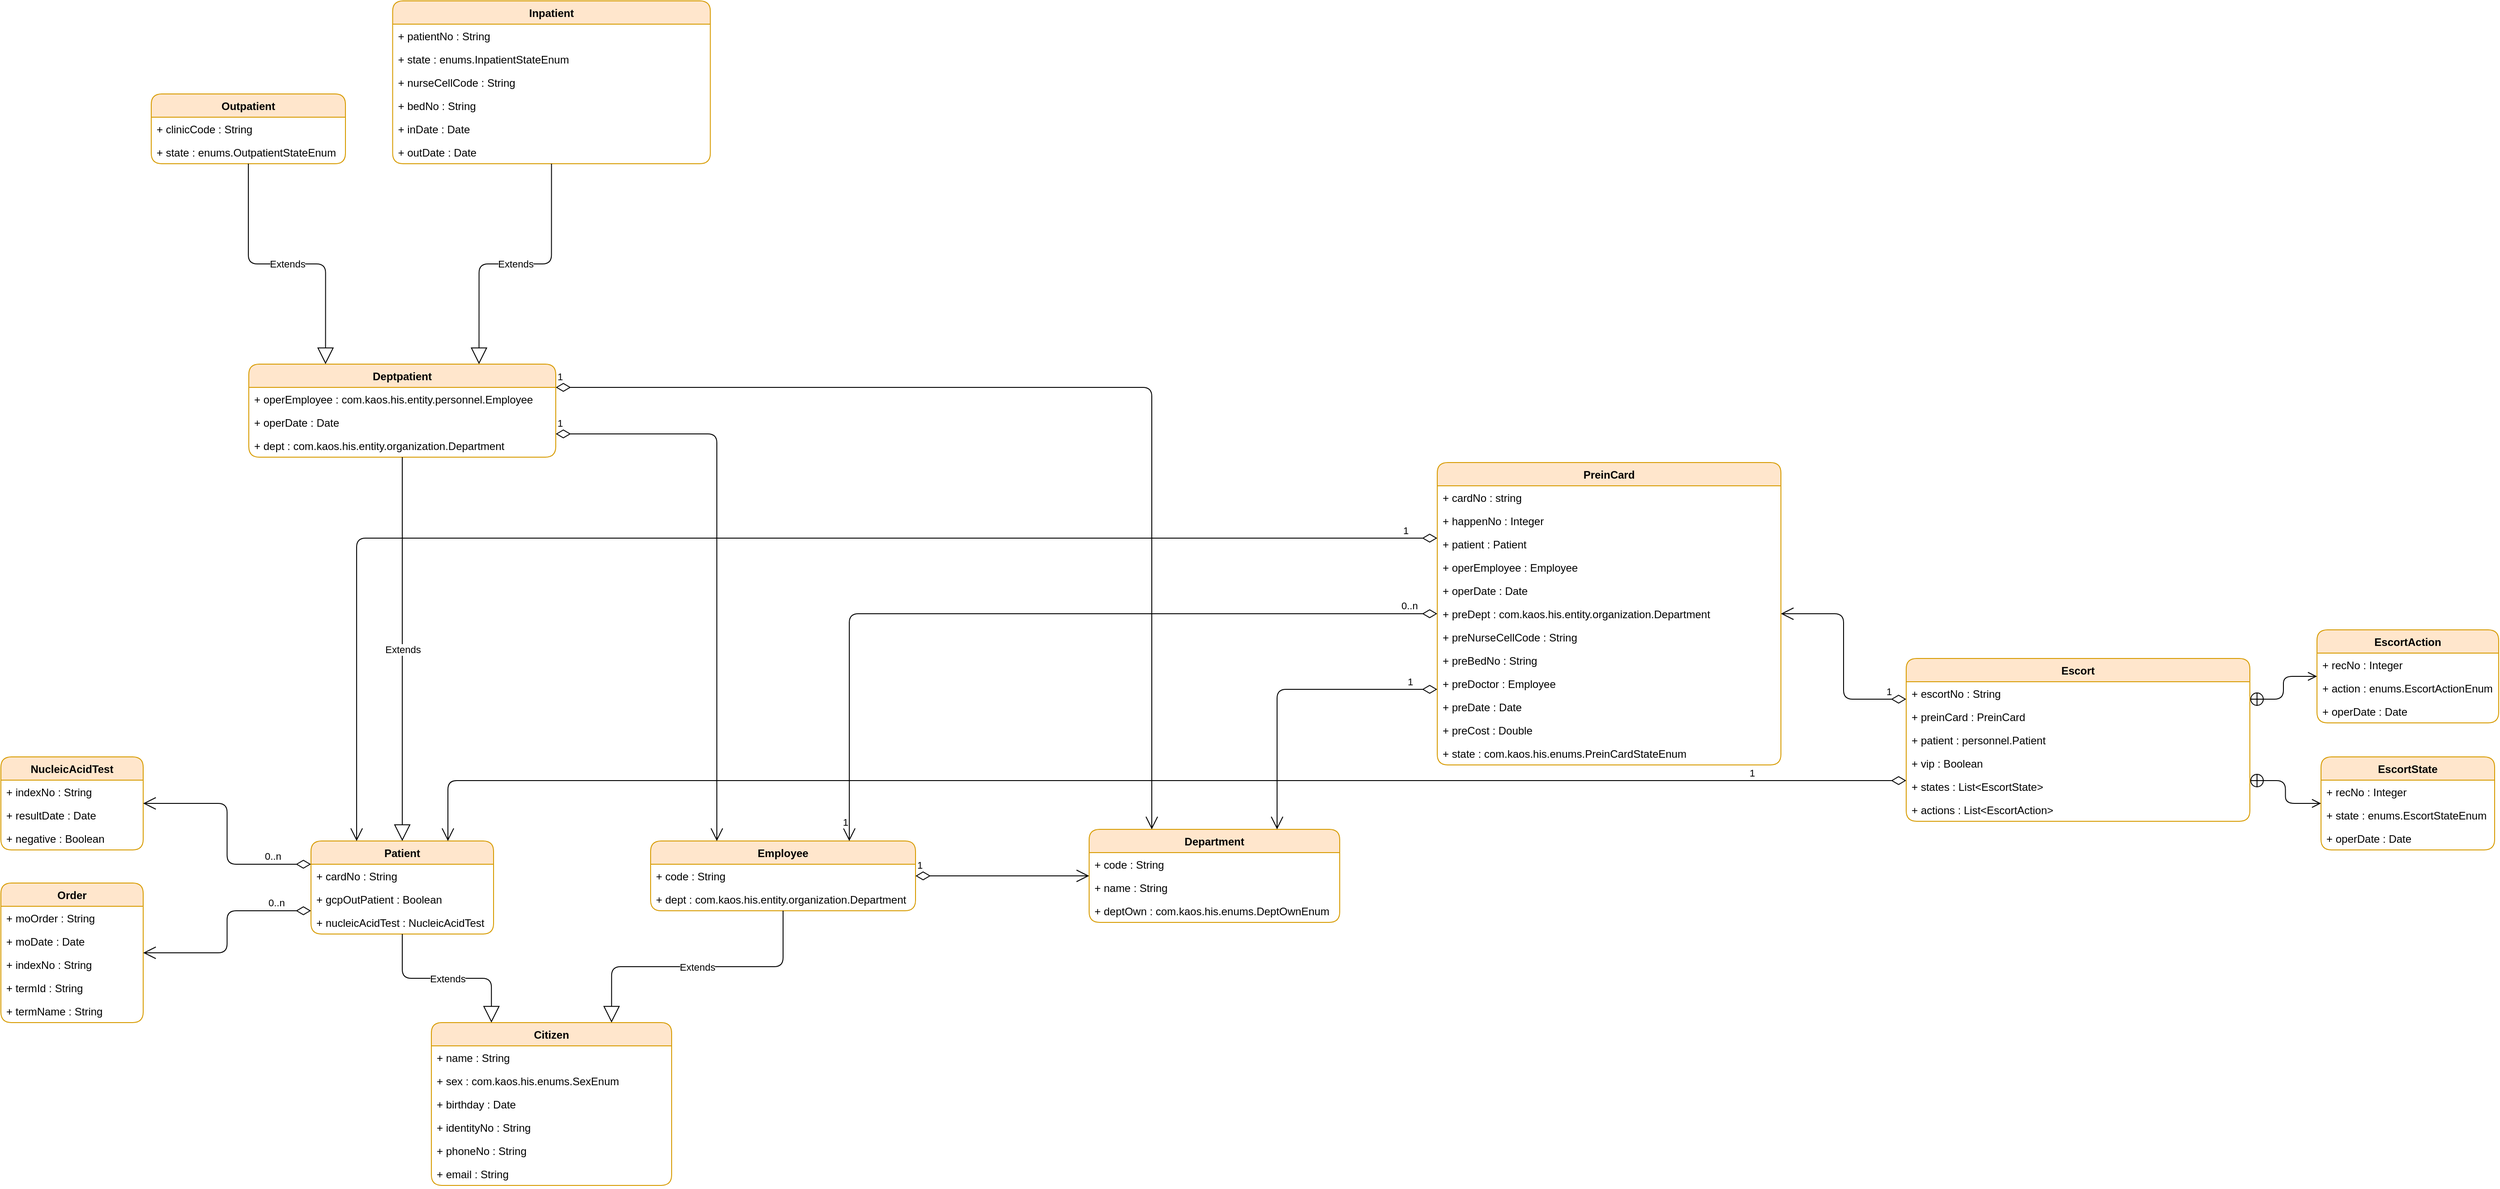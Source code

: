 <mxfile>
    <diagram id="VqwePKhzc85bmfiMxgn3" name="Page-1">
        <mxGraphModel dx="1519" dy="-1180" grid="0" gridSize="10" guides="1" tooltips="1" connect="1" arrows="1" fold="1" page="0" pageScale="1" pageWidth="1920" pageHeight="1200" math="0" shadow="0">
            <root>
                <mxCell id="0"/>
                <mxCell id="1" parent="0"/>
                <mxCell id="17" value="Department" style="swimlane;fontStyle=1;align=center;verticalAlign=top;childLayout=stackLayout;horizontal=1;startSize=26;horizontalStack=0;resizeParent=1;resizeParentMax=0;resizeLast=0;collapsible=1;marginBottom=0;rounded=1;shadow=0;strokeColor=#d79b00;fillColor=#ffe6cc;swimlaneFillColor=#ffffff;glass=0;expand=0;resizable=1;rotatable=0;cloneable=0;pointerEvents=0;" parent="1" vertex="1">
                    <mxGeometry x="738" y="2874" width="280" height="104" as="geometry">
                        <mxRectangle x="738" y="2874" width="94" height="26" as="alternateBounds"/>
                    </mxGeometry>
                </mxCell>
                <mxCell id="18" value="+ code : String" style="text;strokeColor=none;fillColor=none;align=left;verticalAlign=top;spacingLeft=4;spacingRight=4;overflow=hidden;rotatable=0;points=[[0,0.5],[1,0.5]];portConstraint=eastwest;connectable=0;allowArrows=0;recursiveResize=0;expand=0;resizable=0;cloneable=0;deletable=1;pointerEvents=0;" parent="17" vertex="1">
                    <mxGeometry y="26" width="280" height="26" as="geometry"/>
                </mxCell>
                <mxCell id="19" value="+ name : String" style="text;strokeColor=none;fillColor=none;align=left;verticalAlign=top;spacingLeft=4;spacingRight=4;overflow=hidden;rotatable=0;points=[[0,0.5],[1,0.5]];portConstraint=eastwest;connectable=0;allowArrows=0;recursiveResize=0;expand=0;resizable=0;cloneable=0;deletable=1;pointerEvents=0;" parent="17" vertex="1">
                    <mxGeometry y="52" width="280" height="26" as="geometry"/>
                </mxCell>
                <mxCell id="20" value="+ deptOwn : com.kaos.his.enums.DeptOwnEnum" style="text;strokeColor=none;fillColor=none;align=left;verticalAlign=top;spacingLeft=4;spacingRight=4;overflow=hidden;rotatable=0;points=[[0,0.5],[1,0.5]];portConstraint=eastwest;connectable=0;allowArrows=0;recursiveResize=0;expand=0;resizable=0;cloneable=0;deletable=1;pointerEvents=0;" parent="17" vertex="1">
                    <mxGeometry y="78" width="280" height="26" as="geometry"/>
                </mxCell>
                <mxCell id="24" value="Employee" style="swimlane;fontStyle=1;align=center;verticalAlign=top;childLayout=stackLayout;horizontal=1;startSize=26;horizontalStack=0;resizeParent=1;resizeParentMax=0;resizeLast=0;collapsible=1;marginBottom=0;rounded=1;shadow=0;strokeColor=#d79b00;fillColor=#ffe6cc;swimlaneFillColor=#ffffff;glass=0;expand=0;resizable=1;rotatable=0;cloneable=0;pointerEvents=0;" parent="1" vertex="1">
                    <mxGeometry x="248" y="2887" width="296" height="78" as="geometry">
                        <mxRectangle x="248" y="2887" width="84" height="26" as="alternateBounds"/>
                    </mxGeometry>
                </mxCell>
                <mxCell id="25" value="+ code : String" style="text;strokeColor=none;fillColor=none;align=left;verticalAlign=top;spacingLeft=4;spacingRight=4;overflow=hidden;rotatable=0;points=[[0,0.5],[1,0.5]];portConstraint=eastwest;connectable=0;allowArrows=0;recursiveResize=0;expand=0;resizable=0;cloneable=0;deletable=1;pointerEvents=0;" parent="24" vertex="1">
                    <mxGeometry y="26" width="296" height="26" as="geometry"/>
                </mxCell>
                <mxCell id="27" value="+ dept : com.kaos.his.entity.organization.Department" style="text;strokeColor=none;fillColor=none;align=left;verticalAlign=top;spacingLeft=4;spacingRight=4;overflow=hidden;rotatable=0;points=[[0,0.5],[1,0.5]];portConstraint=eastwest;connectable=0;allowArrows=0;recursiveResize=0;expand=0;resizable=0;cloneable=0;deletable=1;pointerEvents=0;" parent="24" vertex="1">
                    <mxGeometry y="52" width="296" height="26" as="geometry"/>
                </mxCell>
                <mxCell id="8" value="Citizen" style="swimlane;fontStyle=1;align=center;verticalAlign=top;childLayout=stackLayout;horizontal=1;startSize=26;horizontalStack=0;resizeParent=1;resizeParentMax=0;resizeLast=0;collapsible=1;marginBottom=0;rounded=1;shadow=0;strokeColor=#d79b00;fillColor=#ffe6cc;swimlaneFillColor=#ffffff;glass=0;expand=0;resizable=1;rotatable=0;cloneable=0;pointerEvents=0;" parent="1" vertex="1">
                    <mxGeometry x="3.004" y="3089.997" width="268.47" height="182" as="geometry"/>
                </mxCell>
                <mxCell id="9" value="+ name : String" style="text;strokeColor=none;fillColor=none;align=left;verticalAlign=top;spacingLeft=4;spacingRight=4;overflow=hidden;rotatable=0;points=[[0,0.5],[1,0.5]];portConstraint=eastwest;connectable=0;allowArrows=0;recursiveResize=0;expand=0;resizable=0;cloneable=0;deletable=1;pointerEvents=0;" parent="8" vertex="1">
                    <mxGeometry y="26" width="268.47" height="26" as="geometry"/>
                </mxCell>
                <mxCell id="12" value="+ sex : com.kaos.his.enums.SexEnum" style="text;strokeColor=none;fillColor=none;align=left;verticalAlign=top;spacingLeft=4;spacingRight=4;overflow=hidden;rotatable=0;points=[[0,0.5],[1,0.5]];portConstraint=eastwest;connectable=0;allowArrows=0;recursiveResize=0;expand=0;resizable=0;cloneable=0;deletable=1;pointerEvents=0;" parent="8" vertex="1">
                    <mxGeometry y="52" width="268.47" height="26" as="geometry"/>
                </mxCell>
                <mxCell id="13" value="+ birthday : Date" style="text;strokeColor=none;fillColor=none;align=left;verticalAlign=top;spacingLeft=4;spacingRight=4;overflow=hidden;rotatable=0;points=[[0,0.5],[1,0.5]];portConstraint=eastwest;connectable=0;allowArrows=0;recursiveResize=0;expand=0;resizable=0;cloneable=0;deletable=1;pointerEvents=0;" parent="8" vertex="1">
                    <mxGeometry y="78" width="268.47" height="26" as="geometry"/>
                </mxCell>
                <mxCell id="15" value="+ identityNo : String" style="text;strokeColor=none;fillColor=none;align=left;verticalAlign=top;spacingLeft=4;spacingRight=4;overflow=hidden;rotatable=0;points=[[0,0.5],[1,0.5]];portConstraint=eastwest;connectable=0;allowArrows=0;recursiveResize=0;expand=0;resizable=0;cloneable=0;deletable=1;pointerEvents=0;" parent="8" vertex="1">
                    <mxGeometry y="104" width="268.47" height="26" as="geometry"/>
                </mxCell>
                <mxCell id="14" value="+ phoneNo : String" style="text;strokeColor=none;fillColor=none;align=left;verticalAlign=top;spacingLeft=4;spacingRight=4;overflow=hidden;rotatable=0;points=[[0,0.5],[1,0.5]];portConstraint=eastwest;connectable=0;allowArrows=0;recursiveResize=0;expand=0;resizable=0;cloneable=0;deletable=1;pointerEvents=0;" parent="8" vertex="1">
                    <mxGeometry y="130" width="268.47" height="26" as="geometry"/>
                </mxCell>
                <mxCell id="16" value="+ email : String" style="text;strokeColor=none;fillColor=none;align=left;verticalAlign=top;spacingLeft=4;spacingRight=4;overflow=hidden;rotatable=0;points=[[0,0.5],[1,0.5]];portConstraint=eastwest;connectable=0;allowArrows=0;recursiveResize=0;expand=0;resizable=0;cloneable=0;deletable=1;pointerEvents=0;" parent="8" vertex="1">
                    <mxGeometry y="156" width="268.47" height="26" as="geometry"/>
                </mxCell>
                <mxCell id="30" value="Extends" style="endArrow=block;endSize=16;endFill=0;html=1;exitX=0.5;exitY=1;exitDx=0;exitDy=0;edgeStyle=orthogonalEdgeStyle;entryX=0.75;entryY=0;entryDx=0;entryDy=0;" parent="1" source="24" target="8" edge="1">
                    <mxGeometry width="160" relative="1" as="geometry">
                        <mxPoint x="474" y="3032" as="sourcePoint"/>
                        <mxPoint x="634" y="3032" as="targetPoint"/>
                    </mxGeometry>
                </mxCell>
                <mxCell id="31" value="Patient" style="swimlane;fontStyle=1;align=center;verticalAlign=top;childLayout=stackLayout;horizontal=1;startSize=26;horizontalStack=0;resizeParent=1;resizeParentMax=0;resizeLast=0;collapsible=1;marginBottom=0;rounded=1;shadow=0;strokeColor=#d79b00;fillColor=#ffe6cc;swimlaneFillColor=#ffffff;glass=0;expand=0;resizable=1;rotatable=0;cloneable=0;pointerEvents=0;" parent="1" vertex="1">
                    <mxGeometry x="-131.5" y="2887" width="204" height="104" as="geometry">
                        <mxRectangle x="-109" y="2887" width="67" height="26" as="alternateBounds"/>
                    </mxGeometry>
                </mxCell>
                <mxCell id="32" value="+ cardNo : String" style="text;strokeColor=none;fillColor=none;align=left;verticalAlign=top;spacingLeft=4;spacingRight=4;overflow=hidden;rotatable=0;points=[[0,0.5],[1,0.5]];portConstraint=eastwest;connectable=0;allowArrows=0;recursiveResize=0;expand=0;resizable=0;cloneable=0;deletable=1;pointerEvents=0;" parent="31" vertex="1">
                    <mxGeometry y="26" width="204" height="26" as="geometry"/>
                </mxCell>
                <mxCell id="33" value="+ gcpOutPatient : Boolean" style="text;strokeColor=none;fillColor=none;align=left;verticalAlign=top;spacingLeft=4;spacingRight=4;overflow=hidden;rotatable=0;points=[[0,0.5],[1,0.5]];portConstraint=eastwest;connectable=0;allowArrows=0;recursiveResize=0;expand=0;resizable=0;cloneable=0;deletable=1;pointerEvents=0;" parent="31" vertex="1">
                    <mxGeometry y="52" width="204" height="26" as="geometry"/>
                </mxCell>
                <mxCell id="136" value="+ nucleicAcidTest : NucleicAcidTest" style="text;strokeColor=none;fillColor=none;align=left;verticalAlign=top;spacingLeft=4;spacingRight=4;overflow=hidden;rotatable=0;points=[[0,0.5],[1,0.5]];portConstraint=eastwest;connectable=0;allowArrows=0;recursiveResize=0;expand=0;resizable=0;cloneable=0;deletable=1;pointerEvents=0;" parent="31" vertex="1">
                    <mxGeometry y="78" width="204" height="26" as="geometry"/>
                </mxCell>
                <mxCell id="34" value="Extends" style="endArrow=block;endSize=16;endFill=0;html=1;exitX=0.5;exitY=1;exitDx=0;exitDy=0;edgeStyle=orthogonalEdgeStyle;entryX=0.25;entryY=0;entryDx=0;entryDy=0;" parent="1" source="31" target="8" edge="1">
                    <mxGeometry width="160" relative="1" as="geometry">
                        <mxPoint x="30.64" y="3076.06" as="sourcePoint"/>
                        <mxPoint x="-101.003" y="3201.057" as="targetPoint"/>
                    </mxGeometry>
                </mxCell>
                <mxCell id="35" value="Deptpatient" style="swimlane;fontStyle=1;align=center;verticalAlign=top;childLayout=stackLayout;horizontal=1;startSize=26;horizontalStack=0;resizeParent=1;resizeParentMax=0;resizeLast=0;collapsible=1;marginBottom=0;rounded=1;shadow=0;strokeColor=#d79b00;fillColor=#ffe6cc;swimlaneFillColor=#ffffff;glass=0;expand=0;resizable=1;rotatable=0;cloneable=0;pointerEvents=0;" parent="1" vertex="1">
                    <mxGeometry x="-201" y="2354" width="343" height="104" as="geometry">
                        <mxRectangle x="-201" y="2354" width="93" height="26" as="alternateBounds"/>
                    </mxGeometry>
                </mxCell>
                <mxCell id="36" value="+ operEmployee : com.kaos.his.entity.personnel.Employee" style="text;strokeColor=none;fillColor=none;align=left;verticalAlign=top;spacingLeft=4;spacingRight=4;overflow=hidden;rotatable=0;points=[[0,0.5],[1,0.5]];portConstraint=eastwest;connectable=0;allowArrows=0;recursiveResize=0;expand=0;resizable=0;cloneable=0;deletable=1;pointerEvents=0;" parent="35" vertex="1">
                    <mxGeometry y="26" width="343" height="26" as="geometry"/>
                </mxCell>
                <mxCell id="39" value="+ operDate : Date" style="text;strokeColor=none;fillColor=none;align=left;verticalAlign=top;spacingLeft=4;spacingRight=4;overflow=hidden;rotatable=0;points=[[0,0.5],[1,0.5]];portConstraint=eastwest;connectable=0;allowArrows=0;recursiveResize=0;expand=0;resizable=0;cloneable=0;deletable=1;pointerEvents=0;" parent="35" vertex="1">
                    <mxGeometry y="52" width="343" height="26" as="geometry"/>
                </mxCell>
                <mxCell id="37" value="+ dept : com.kaos.his.entity.organization.Department" style="text;strokeColor=none;fillColor=none;align=left;verticalAlign=top;spacingLeft=4;spacingRight=4;overflow=hidden;rotatable=0;points=[[0,0.5],[1,0.5]];portConstraint=eastwest;connectable=0;allowArrows=0;recursiveResize=0;expand=0;resizable=0;cloneable=0;deletable=1;pointerEvents=0;" parent="35" vertex="1">
                    <mxGeometry y="78" width="343" height="26" as="geometry"/>
                </mxCell>
                <mxCell id="38" value="Extends" style="endArrow=block;endSize=16;endFill=0;html=1;exitX=0.5;exitY=1;exitDx=0;exitDy=0;edgeStyle=orthogonalEdgeStyle;entryX=0.5;entryY=0;entryDx=0;entryDy=0;" parent="1" source="35" target="31" edge="1">
                    <mxGeometry width="160" relative="1" as="geometry">
                        <mxPoint x="29" y="2800" as="sourcePoint"/>
                        <mxPoint x="128.622" y="2924.997" as="targetPoint"/>
                    </mxGeometry>
                </mxCell>
                <mxCell id="42" value="Outpatient" style="swimlane;fontStyle=1;align=center;verticalAlign=top;childLayout=stackLayout;horizontal=1;startSize=26;horizontalStack=0;resizeParent=1;resizeParentMax=0;resizeLast=0;collapsible=1;marginBottom=0;rounded=1;shadow=0;strokeColor=#d79b00;fillColor=#ffe6cc;swimlaneFillColor=#ffffff;glass=0;expand=0;resizable=1;rotatable=0;cloneable=0;pointerEvents=0;" parent="1" vertex="1">
                    <mxGeometry x="-310" y="2052" width="217" height="78" as="geometry"/>
                </mxCell>
                <mxCell id="43" value="+ clinicCode : String" style="text;strokeColor=none;fillColor=none;align=left;verticalAlign=top;spacingLeft=4;spacingRight=4;overflow=hidden;rotatable=0;points=[[0,0.5],[1,0.5]];portConstraint=eastwest;connectable=0;allowArrows=0;recursiveResize=0;expand=0;resizable=0;cloneable=0;deletable=1;pointerEvents=0;" parent="42" vertex="1">
                    <mxGeometry y="26" width="217" height="26" as="geometry"/>
                </mxCell>
                <mxCell id="44" value="+ state : enums.OutpatientStateEnum" style="text;strokeColor=none;fillColor=none;align=left;verticalAlign=top;spacingLeft=4;spacingRight=4;overflow=hidden;rotatable=0;points=[[0,0.5],[1,0.5]];portConstraint=eastwest;connectable=0;allowArrows=0;recursiveResize=0;expand=0;resizable=0;cloneable=0;deletable=1;pointerEvents=0;" parent="42" vertex="1">
                    <mxGeometry y="52" width="217" height="26" as="geometry"/>
                </mxCell>
                <mxCell id="45" value="Extends" style="endArrow=block;endSize=16;endFill=0;html=1;exitX=0.5;exitY=1;exitDx=0;exitDy=0;edgeStyle=orthogonalEdgeStyle;entryX=0.25;entryY=0;entryDx=0;entryDy=0;" parent="1" source="42" target="35" edge="1">
                    <mxGeometry width="160" relative="1" as="geometry">
                        <mxPoint x="-221" y="2237" as="sourcePoint"/>
                        <mxPoint x="-221" y="2354" as="targetPoint"/>
                    </mxGeometry>
                </mxCell>
                <mxCell id="46" value="Inpatient" style="swimlane;fontStyle=1;align=center;verticalAlign=top;childLayout=stackLayout;horizontal=1;startSize=26;horizontalStack=0;resizeParent=1;resizeParentMax=0;resizeLast=0;collapsible=1;marginBottom=0;rounded=1;shadow=0;strokeColor=#d79b00;fillColor=#ffe6cc;swimlaneFillColor=#ffffff;glass=0;expand=0;resizable=1;rotatable=0;cloneable=0;pointerEvents=0;" parent="1" vertex="1">
                    <mxGeometry x="-40.26" y="1948" width="355" height="182" as="geometry">
                        <mxRectangle x="77" y="1870" width="77" height="26" as="alternateBounds"/>
                    </mxGeometry>
                </mxCell>
                <mxCell id="47" value="+ patientNo : String" style="text;strokeColor=none;fillColor=none;align=left;verticalAlign=top;spacingLeft=4;spacingRight=4;overflow=hidden;rotatable=0;points=[[0,0.5],[1,0.5]];portConstraint=eastwest;connectable=0;allowArrows=0;recursiveResize=0;expand=0;resizable=0;cloneable=0;deletable=1;pointerEvents=0;" parent="46" vertex="1">
                    <mxGeometry y="26" width="355" height="26" as="geometry"/>
                </mxCell>
                <mxCell id="48" value="+ state : enums.InpatientStateEnum" style="text;strokeColor=none;fillColor=none;align=left;verticalAlign=top;spacingLeft=4;spacingRight=4;overflow=hidden;rotatable=0;points=[[0,0.5],[1,0.5]];portConstraint=eastwest;connectable=0;allowArrows=0;recursiveResize=0;expand=0;resizable=0;cloneable=0;deletable=1;pointerEvents=0;" parent="46" vertex="1">
                    <mxGeometry y="52" width="355" height="26" as="geometry"/>
                </mxCell>
                <mxCell id="50" value="+ nurseCellCode : String" style="text;strokeColor=none;fillColor=none;align=left;verticalAlign=top;spacingLeft=4;spacingRight=4;overflow=hidden;rotatable=0;points=[[0,0.5],[1,0.5]];portConstraint=eastwest;connectable=0;allowArrows=0;recursiveResize=0;expand=0;resizable=0;cloneable=0;deletable=1;pointerEvents=0;" parent="46" vertex="1">
                    <mxGeometry y="78" width="355" height="26" as="geometry"/>
                </mxCell>
                <mxCell id="51" value="+ bedNo : String" style="text;strokeColor=none;fillColor=none;align=left;verticalAlign=top;spacingLeft=4;spacingRight=4;overflow=hidden;rotatable=0;points=[[0,0.5],[1,0.5]];portConstraint=eastwest;connectable=0;allowArrows=0;recursiveResize=0;expand=0;resizable=0;cloneable=0;deletable=1;pointerEvents=0;" parent="46" vertex="1">
                    <mxGeometry y="104" width="355" height="26" as="geometry"/>
                </mxCell>
                <mxCell id="52" value="+ inDate : Date" style="text;strokeColor=none;fillColor=none;align=left;verticalAlign=top;spacingLeft=4;spacingRight=4;overflow=hidden;rotatable=0;points=[[0,0.5],[1,0.5]];portConstraint=eastwest;connectable=0;allowArrows=0;recursiveResize=0;expand=0;resizable=0;cloneable=0;deletable=1;pointerEvents=0;" parent="46" vertex="1">
                    <mxGeometry y="130" width="355" height="26" as="geometry"/>
                </mxCell>
                <mxCell id="53" value="+ outDate : Date" style="text;strokeColor=none;fillColor=none;align=left;verticalAlign=top;spacingLeft=4;spacingRight=4;overflow=hidden;rotatable=0;points=[[0,0.5],[1,0.5]];portConstraint=eastwest;connectable=0;allowArrows=0;recursiveResize=0;expand=0;resizable=0;cloneable=0;deletable=1;pointerEvents=0;" parent="46" vertex="1">
                    <mxGeometry y="156" width="355" height="26" as="geometry"/>
                </mxCell>
                <mxCell id="49" value="Extends" style="endArrow=block;endSize=16;endFill=0;html=1;exitX=0.5;exitY=1;exitDx=0;exitDy=0;edgeStyle=orthogonalEdgeStyle;entryX=0.75;entryY=0;entryDx=0;entryDy=0;" parent="1" source="46" target="35" edge="1">
                    <mxGeometry width="160" relative="1" as="geometry">
                        <mxPoint x="-19.5" y="2272" as="sourcePoint"/>
                        <mxPoint x="-19.5" y="2364" as="targetPoint"/>
                    </mxGeometry>
                </mxCell>
                <mxCell id="54" value="PreinCard" style="swimlane;fontStyle=1;align=center;verticalAlign=top;childLayout=stackLayout;horizontal=1;startSize=26;horizontalStack=0;resizeParent=1;resizeParentMax=0;resizeLast=0;collapsible=1;marginBottom=0;rounded=1;shadow=0;strokeColor=#d79b00;fillColor=#ffe6cc;swimlaneFillColor=#ffffff;glass=0;expand=0;resizable=1;rotatable=0;cloneable=0;pointerEvents=0;" parent="1" vertex="1">
                    <mxGeometry x="1127" y="2464" width="384" height="338" as="geometry">
                        <mxRectangle x="1127" y="2464" width="171" height="26" as="alternateBounds"/>
                    </mxGeometry>
                </mxCell>
                <mxCell id="56" value="+ cardNo : string" style="text;strokeColor=none;fillColor=none;align=left;verticalAlign=top;spacingLeft=4;spacingRight=4;overflow=hidden;rotatable=0;points=[[0,0.5],[1,0.5]];portConstraint=eastwest;connectable=0;allowArrows=0;recursiveResize=0;expand=0;resizable=0;cloneable=0;deletable=1;pointerEvents=0;" parent="54" vertex="1">
                    <mxGeometry y="26" width="384" height="26" as="geometry"/>
                </mxCell>
                <mxCell id="121" value="+ happenNo : Integer" style="text;strokeColor=none;fillColor=none;align=left;verticalAlign=top;spacingLeft=4;spacingRight=4;overflow=hidden;rotatable=0;points=[[0,0.5],[1,0.5]];portConstraint=eastwest;connectable=0;allowArrows=0;recursiveResize=0;expand=0;resizable=0;cloneable=0;deletable=1;pointerEvents=0;" parent="54" vertex="1">
                    <mxGeometry y="52" width="384" height="26" as="geometry"/>
                </mxCell>
                <mxCell id="55" value="+ patient : Patient" style="text;strokeColor=none;fillColor=none;align=left;verticalAlign=top;spacingLeft=4;spacingRight=4;overflow=hidden;rotatable=0;points=[[0,0.5],[1,0.5]];portConstraint=eastwest;connectable=0;allowArrows=0;recursiveResize=0;expand=0;resizable=0;cloneable=0;deletable=1;pointerEvents=0;" parent="54" vertex="1">
                    <mxGeometry y="78" width="384" height="26" as="geometry"/>
                </mxCell>
                <mxCell id="62" value="+ operEmployee : Employee" style="text;strokeColor=none;fillColor=none;align=left;verticalAlign=top;spacingLeft=4;spacingRight=4;overflow=hidden;rotatable=0;points=[[0,0.5],[1,0.5]];portConstraint=eastwest;connectable=0;allowArrows=0;recursiveResize=0;expand=0;resizable=0;cloneable=0;deletable=1;pointerEvents=0;" parent="54" vertex="1">
                    <mxGeometry y="104" width="384" height="26" as="geometry"/>
                </mxCell>
                <mxCell id="63" value="+ operDate : Date" style="text;strokeColor=none;fillColor=none;align=left;verticalAlign=top;spacingLeft=4;spacingRight=4;overflow=hidden;rotatable=0;points=[[0,0.5],[1,0.5]];portConstraint=eastwest;connectable=0;allowArrows=0;recursiveResize=0;expand=0;resizable=0;cloneable=0;deletable=1;pointerEvents=0;" parent="54" vertex="1">
                    <mxGeometry y="130" width="384" height="26" as="geometry"/>
                </mxCell>
                <mxCell id="59" value="+ preDept : com.kaos.his.entity.organization.Department" style="text;strokeColor=none;fillColor=none;align=left;verticalAlign=top;spacingLeft=4;spacingRight=4;overflow=hidden;rotatable=0;points=[[0,0.5],[1,0.5]];portConstraint=eastwest;connectable=0;allowArrows=0;recursiveResize=0;expand=0;resizable=0;cloneable=0;deletable=1;pointerEvents=0;" parent="54" vertex="1">
                    <mxGeometry y="156" width="384" height="26" as="geometry"/>
                </mxCell>
                <mxCell id="58" value="+ preNurseCellCode : String" style="text;strokeColor=none;fillColor=none;align=left;verticalAlign=top;spacingLeft=4;spacingRight=4;overflow=hidden;rotatable=0;points=[[0,0.5],[1,0.5]];portConstraint=eastwest;connectable=0;allowArrows=0;recursiveResize=0;expand=0;resizable=0;cloneable=0;deletable=1;pointerEvents=0;" parent="54" vertex="1">
                    <mxGeometry y="182" width="384" height="26" as="geometry"/>
                </mxCell>
                <mxCell id="57" value="+ preBedNo : String" style="text;strokeColor=none;fillColor=none;align=left;verticalAlign=top;spacingLeft=4;spacingRight=4;overflow=hidden;rotatable=0;points=[[0,0.5],[1,0.5]];portConstraint=eastwest;connectable=0;allowArrows=0;recursiveResize=0;expand=0;resizable=0;cloneable=0;deletable=1;pointerEvents=0;" parent="54" vertex="1">
                    <mxGeometry y="208" width="384" height="26" as="geometry"/>
                </mxCell>
                <mxCell id="60" value="+ preDoctor : Employee" style="text;strokeColor=none;fillColor=none;align=left;verticalAlign=top;spacingLeft=4;spacingRight=4;overflow=hidden;rotatable=0;points=[[0,0.5],[1,0.5]];portConstraint=eastwest;connectable=0;allowArrows=0;recursiveResize=0;expand=0;resizable=0;cloneable=0;deletable=1;pointerEvents=0;" parent="54" vertex="1">
                    <mxGeometry y="234" width="384" height="26" as="geometry"/>
                </mxCell>
                <mxCell id="61" value="+ preDate : Date" style="text;strokeColor=none;fillColor=none;align=left;verticalAlign=top;spacingLeft=4;spacingRight=4;overflow=hidden;rotatable=0;points=[[0,0.5],[1,0.5]];portConstraint=eastwest;connectable=0;allowArrows=0;recursiveResize=0;expand=0;resizable=0;cloneable=0;deletable=1;pointerEvents=0;" parent="54" vertex="1">
                    <mxGeometry y="260" width="384" height="26" as="geometry"/>
                </mxCell>
                <mxCell id="65" value="+ preCost : Double" style="text;strokeColor=none;fillColor=none;align=left;verticalAlign=top;spacingLeft=4;spacingRight=4;overflow=hidden;rotatable=0;points=[[0,0.5],[1,0.5]];portConstraint=eastwest;connectable=0;allowArrows=0;recursiveResize=0;expand=0;resizable=0;cloneable=0;deletable=1;pointerEvents=0;" parent="54" vertex="1">
                    <mxGeometry y="286" width="384" height="26" as="geometry"/>
                </mxCell>
                <mxCell id="64" value="+ state : com.kaos.his.enums.PreinCardStateEnum" style="text;strokeColor=none;fillColor=none;align=left;verticalAlign=top;spacingLeft=4;spacingRight=4;overflow=hidden;rotatable=0;points=[[0,0.5],[1,0.5]];portConstraint=eastwest;connectable=0;allowArrows=0;recursiveResize=0;expand=0;resizable=0;cloneable=0;deletable=1;pointerEvents=0;" parent="54" vertex="1">
                    <mxGeometry y="312" width="384" height="26" as="geometry"/>
                </mxCell>
                <mxCell id="71" value="" style="endArrow=open;html=1;endSize=12;startArrow=diamondThin;startSize=14;startFill=0;edgeStyle=orthogonalEdgeStyle;entryX=0.75;entryY=0;entryDx=0;entryDy=0;exitX=0;exitY=0.5;exitDx=0;exitDy=0;" parent="1" source="54" target="24" edge="1">
                    <mxGeometry relative="1" as="geometry">
                        <mxPoint x="1092" y="2538" as="sourcePoint"/>
                        <mxPoint x="947" y="2621" as="targetPoint"/>
                    </mxGeometry>
                </mxCell>
                <mxCell id="72" value="0..n" style="edgeLabel;resizable=0;html=1;align=left;verticalAlign=top;" parent="71" connectable="0" vertex="1">
                    <mxGeometry x="-1" relative="1" as="geometry">
                        <mxPoint x="-42" y="-22" as="offset"/>
                    </mxGeometry>
                </mxCell>
                <mxCell id="73" value="1" style="edgeLabel;resizable=0;html=1;align=right;verticalAlign=top;" parent="71" connectable="0" vertex="1">
                    <mxGeometry x="1" relative="1" as="geometry">
                        <mxPoint x="-1" y="-34" as="offset"/>
                    </mxGeometry>
                </mxCell>
                <mxCell id="88" value="Escort" style="swimlane;fontStyle=1;align=center;verticalAlign=top;childLayout=stackLayout;horizontal=1;startSize=26;horizontalStack=0;resizeParent=1;resizeParentMax=0;resizeLast=0;collapsible=1;marginBottom=0;rounded=1;shadow=0;strokeColor=#d79b00;fillColor=#ffe6cc;swimlaneFillColor=#ffffff;glass=0;expand=0;resizable=1;rotatable=0;cloneable=0;pointerEvents=0;" parent="1" vertex="1">
                    <mxGeometry x="1651" y="2683" width="384" height="182" as="geometry">
                        <mxRectangle x="1665" y="2619" width="171" height="26" as="alternateBounds"/>
                    </mxGeometry>
                </mxCell>
                <mxCell id="101" value="+ escortNo : String" style="text;strokeColor=none;fillColor=none;align=left;verticalAlign=top;spacingLeft=4;spacingRight=4;overflow=hidden;rotatable=0;points=[[0,0.5],[1,0.5]];portConstraint=eastwest;connectable=0;allowArrows=0;recursiveResize=0;expand=0;resizable=0;cloneable=0;deletable=1;pointerEvents=0;" parent="88" vertex="1">
                    <mxGeometry y="26" width="384" height="26" as="geometry"/>
                </mxCell>
                <mxCell id="89" value="+ preinCard : PreinCard" style="text;strokeColor=none;fillColor=none;align=left;verticalAlign=top;spacingLeft=4;spacingRight=4;overflow=hidden;rotatable=0;points=[[0,0.5],[1,0.5]];portConstraint=eastwest;connectable=0;allowArrows=0;recursiveResize=0;expand=0;resizable=0;cloneable=0;deletable=1;pointerEvents=0;" parent="88" vertex="1">
                    <mxGeometry y="52" width="384" height="26" as="geometry"/>
                </mxCell>
                <mxCell id="100" value="+ patient : personnel.Patient" style="text;strokeColor=none;fillColor=none;align=left;verticalAlign=top;spacingLeft=4;spacingRight=4;overflow=hidden;rotatable=0;points=[[0,0.5],[1,0.5]];portConstraint=eastwest;connectable=0;allowArrows=0;recursiveResize=0;expand=0;resizable=0;cloneable=0;deletable=1;pointerEvents=0;" parent="88" vertex="1">
                    <mxGeometry y="78" width="384" height="26" as="geometry"/>
                </mxCell>
                <mxCell id="102" value="+ vip : Boolean" style="text;strokeColor=none;fillColor=none;align=left;verticalAlign=top;spacingLeft=4;spacingRight=4;overflow=hidden;rotatable=0;points=[[0,0.5],[1,0.5]];portConstraint=eastwest;connectable=0;allowArrows=0;recursiveResize=0;expand=0;resizable=0;cloneable=0;deletable=1;pointerEvents=0;" parent="88" vertex="1">
                    <mxGeometry y="104" width="384" height="26" as="geometry"/>
                </mxCell>
                <mxCell id="117" value="+ states : List&lt;EscortState&gt;" style="text;strokeColor=none;fillColor=none;align=left;verticalAlign=top;spacingLeft=4;spacingRight=4;overflow=hidden;rotatable=0;points=[[0,0.5],[1,0.5]];portConstraint=eastwest;connectable=0;allowArrows=0;recursiveResize=0;expand=0;resizable=0;cloneable=0;deletable=1;pointerEvents=0;" parent="88" vertex="1">
                    <mxGeometry y="130" width="384" height="26" as="geometry"/>
                </mxCell>
                <mxCell id="118" value="+ actions : List&lt;EscortAction&gt;" style="text;strokeColor=none;fillColor=none;align=left;verticalAlign=top;spacingLeft=4;spacingRight=4;overflow=hidden;rotatable=0;points=[[0,0.5],[1,0.5]];portConstraint=eastwest;connectable=0;allowArrows=0;recursiveResize=0;expand=0;resizable=0;cloneable=0;deletable=1;pointerEvents=0;" parent="88" vertex="1">
                    <mxGeometry y="156" width="384" height="26" as="geometry"/>
                </mxCell>
                <mxCell id="103" value="EscortState" style="swimlane;fontStyle=1;align=center;verticalAlign=top;childLayout=stackLayout;horizontal=1;startSize=26;horizontalStack=0;resizeParent=1;resizeParentMax=0;resizeLast=0;collapsible=1;marginBottom=0;rounded=1;shadow=0;strokeColor=#d79b00;fillColor=#ffe6cc;swimlaneFillColor=#ffffff;glass=0;expand=0;resizable=1;rotatable=0;cloneable=0;pointerEvents=0;" parent="1" vertex="1">
                    <mxGeometry x="2114.5" y="2793" width="194" height="104" as="geometry">
                        <mxRectangle x="1545" y="2305" width="171" height="26" as="alternateBounds"/>
                    </mxGeometry>
                </mxCell>
                <mxCell id="105" value="+ recNo : Integer" style="text;strokeColor=none;fillColor=none;align=left;verticalAlign=top;spacingLeft=4;spacingRight=4;overflow=hidden;rotatable=0;points=[[0,0.5],[1,0.5]];portConstraint=eastwest;connectable=0;allowArrows=0;recursiveResize=0;expand=0;resizable=0;cloneable=0;deletable=1;pointerEvents=0;" parent="103" vertex="1">
                    <mxGeometry y="26" width="194" height="26" as="geometry"/>
                </mxCell>
                <mxCell id="106" value="+ state : enums.EscortStateEnum" style="text;strokeColor=none;fillColor=none;align=left;verticalAlign=top;spacingLeft=4;spacingRight=4;overflow=hidden;rotatable=0;points=[[0,0.5],[1,0.5]];portConstraint=eastwest;connectable=0;allowArrows=0;recursiveResize=0;expand=0;resizable=0;cloneable=0;deletable=1;pointerEvents=0;" parent="103" vertex="1">
                    <mxGeometry y="52" width="194" height="26" as="geometry"/>
                </mxCell>
                <mxCell id="107" value="+ operDate : Date" style="text;strokeColor=none;fillColor=none;align=left;verticalAlign=top;spacingLeft=4;spacingRight=4;overflow=hidden;rotatable=0;points=[[0,0.5],[1,0.5]];portConstraint=eastwest;connectable=0;allowArrows=0;recursiveResize=0;expand=0;resizable=0;cloneable=0;deletable=1;pointerEvents=0;" parent="103" vertex="1">
                    <mxGeometry y="78" width="194" height="26" as="geometry"/>
                </mxCell>
                <mxCell id="108" value="EscortAction" style="swimlane;fontStyle=1;align=center;verticalAlign=top;childLayout=stackLayout;horizontal=1;startSize=26;horizontalStack=0;resizeParent=1;resizeParentMax=0;resizeLast=0;collapsible=1;marginBottom=0;rounded=1;shadow=0;strokeColor=#d79b00;fillColor=#ffe6cc;swimlaneFillColor=#ffffff;glass=0;expand=0;resizable=1;rotatable=0;cloneable=0;pointerEvents=0;" parent="1" vertex="1">
                    <mxGeometry x="2110" y="2651" width="203" height="104" as="geometry">
                        <mxRectangle x="1545" y="2114" width="171" height="26" as="alternateBounds"/>
                    </mxGeometry>
                </mxCell>
                <mxCell id="110" value="+ recNo : Integer" style="text;strokeColor=none;fillColor=none;align=left;verticalAlign=top;spacingLeft=4;spacingRight=4;overflow=hidden;rotatable=0;points=[[0,0.5],[1,0.5]];portConstraint=eastwest;connectable=0;allowArrows=0;recursiveResize=0;expand=0;resizable=0;cloneable=0;deletable=1;pointerEvents=0;" parent="108" vertex="1">
                    <mxGeometry y="26" width="203" height="26" as="geometry"/>
                </mxCell>
                <mxCell id="111" value="+ action : enums.EscortActionEnum" style="text;strokeColor=none;fillColor=none;align=left;verticalAlign=top;spacingLeft=4;spacingRight=4;overflow=hidden;rotatable=0;points=[[0,0.5],[1,0.5]];portConstraint=eastwest;connectable=0;allowArrows=0;recursiveResize=0;expand=0;resizable=0;cloneable=0;deletable=1;pointerEvents=0;" parent="108" vertex="1">
                    <mxGeometry y="52" width="203" height="26" as="geometry"/>
                </mxCell>
                <mxCell id="112" value="+ operDate : Date" style="text;strokeColor=none;fillColor=none;align=left;verticalAlign=top;spacingLeft=4;spacingRight=4;overflow=hidden;rotatable=0;points=[[0,0.5],[1,0.5]];portConstraint=eastwest;connectable=0;allowArrows=0;recursiveResize=0;expand=0;resizable=0;cloneable=0;deletable=1;pointerEvents=0;" parent="108" vertex="1">
                    <mxGeometry y="78" width="203" height="26" as="geometry"/>
                </mxCell>
                <mxCell id="113" value="" style="endArrow=open;startArrow=circlePlus;endFill=0;startFill=0;endSize=8;html=1;entryX=0;entryY=0.5;entryDx=0;entryDy=0;exitX=1;exitY=0.25;exitDx=0;exitDy=0;edgeStyle=orthogonalEdgeStyle;" parent="1" source="88" target="108" edge="1">
                    <mxGeometry width="160" relative="1" as="geometry">
                        <mxPoint x="1498" y="2021" as="sourcePoint"/>
                        <mxPoint x="1586" y="1963" as="targetPoint"/>
                    </mxGeometry>
                </mxCell>
                <mxCell id="114" value="" style="endArrow=open;startArrow=circlePlus;endFill=0;startFill=0;endSize=8;html=1;entryX=0;entryY=0.5;entryDx=0;entryDy=0;exitX=1;exitY=0.75;exitDx=0;exitDy=0;edgeStyle=orthogonalEdgeStyle;" parent="1" source="88" target="103" edge="1">
                    <mxGeometry width="160" relative="1" as="geometry">
                        <mxPoint x="1263" y="2022" as="sourcePoint"/>
                        <mxPoint x="1657" y="1916" as="targetPoint"/>
                    </mxGeometry>
                </mxCell>
                <mxCell id="130" value="1" style="endArrow=open;html=1;endSize=12;startArrow=diamondThin;startSize=14;startFill=0;edgeStyle=orthogonalEdgeStyle;align=left;verticalAlign=bottom;entryX=1;entryY=0.5;entryDx=0;entryDy=0;exitX=0;exitY=0.25;exitDx=0;exitDy=0;" parent="1" source="88" target="54" edge="1">
                    <mxGeometry x="-0.791" relative="1" as="geometry">
                        <mxPoint x="1632" y="2743" as="sourcePoint"/>
                        <mxPoint x="1696" y="2592.5" as="targetPoint"/>
                        <mxPoint as="offset"/>
                    </mxGeometry>
                </mxCell>
                <mxCell id="122" value="1" style="endArrow=open;html=1;endSize=12;startArrow=diamondThin;startSize=14;startFill=0;edgeStyle=orthogonalEdgeStyle;align=left;verticalAlign=bottom;entryX=0;entryY=0.5;entryDx=0;entryDy=0;exitX=1;exitY=0.5;exitDx=0;exitDy=0;" parent="1" source="24" target="17" edge="1">
                    <mxGeometry x="-1" y="3" relative="1" as="geometry">
                        <mxPoint x="584" y="2986" as="sourcePoint"/>
                        <mxPoint x="747" y="2882" as="targetPoint"/>
                    </mxGeometry>
                </mxCell>
                <mxCell id="131" value="1" style="endArrow=open;html=1;endSize=12;startArrow=diamondThin;startSize=14;startFill=0;edgeStyle=orthogonalEdgeStyle;align=left;verticalAlign=bottom;entryX=0.75;entryY=0;entryDx=0;entryDy=0;exitX=0;exitY=0.75;exitDx=0;exitDy=0;" parent="1" source="88" target="31" edge="1">
                    <mxGeometry x="-0.791" relative="1" as="geometry">
                        <mxPoint x="1620" y="2846" as="sourcePoint"/>
                        <mxPoint x="1149" y="2919" as="targetPoint"/>
                        <mxPoint as="offset"/>
                    </mxGeometry>
                </mxCell>
                <mxCell id="123" value="1" style="endArrow=open;html=1;endSize=12;startArrow=diamondThin;startSize=14;startFill=0;edgeStyle=orthogonalEdgeStyle;align=left;verticalAlign=bottom;entryX=0.25;entryY=0;entryDx=0;entryDy=0;exitX=1;exitY=0.75;exitDx=0;exitDy=0;" parent="1" source="35" target="24" edge="1">
                    <mxGeometry x="-1" y="3" relative="1" as="geometry">
                        <mxPoint x="155" y="2426" as="sourcePoint"/>
                        <mxPoint x="455" y="2478" as="targetPoint"/>
                    </mxGeometry>
                </mxCell>
                <mxCell id="124" value="1" style="endArrow=open;html=1;endSize=12;startArrow=diamondThin;startSize=14;startFill=0;edgeStyle=orthogonalEdgeStyle;align=left;verticalAlign=bottom;entryX=0.25;entryY=0;entryDx=0;entryDy=0;exitX=1;exitY=0.25;exitDx=0;exitDy=0;" parent="1" source="35" target="17" edge="1">
                    <mxGeometry x="-1" y="3" relative="1" as="geometry">
                        <mxPoint x="432.0" y="2428" as="sourcePoint"/>
                        <mxPoint x="612.0" y="2883" as="targetPoint"/>
                    </mxGeometry>
                </mxCell>
                <mxCell id="125" value="1" style="endArrow=open;html=1;endSize=12;startArrow=diamondThin;startSize=14;startFill=0;edgeStyle=orthogonalEdgeStyle;align=left;verticalAlign=bottom;entryX=0.25;entryY=0;entryDx=0;entryDy=0;exitX=0;exitY=0.25;exitDx=0;exitDy=0;" parent="1" source="54" target="31" edge="1">
                    <mxGeometry x="-0.948" relative="1" as="geometry">
                        <mxPoint x="1113" y="2535" as="sourcePoint"/>
                        <mxPoint x="72" y="2771" as="targetPoint"/>
                        <mxPoint as="offset"/>
                    </mxGeometry>
                </mxCell>
                <mxCell id="129" value="1" style="endArrow=open;html=1;endSize=12;startArrow=diamondThin;startSize=14;startFill=0;edgeStyle=orthogonalEdgeStyle;align=left;verticalAlign=bottom;entryX=0.75;entryY=0;entryDx=0;entryDy=0;exitX=0;exitY=0.75;exitDx=0;exitDy=0;" parent="1" source="54" target="17" edge="1">
                    <mxGeometry x="-0.791" relative="1" as="geometry">
                        <mxPoint x="1069" y="2724" as="sourcePoint"/>
                        <mxPoint x="947" y="2787" as="targetPoint"/>
                        <mxPoint as="offset"/>
                    </mxGeometry>
                </mxCell>
                <mxCell id="132" value="NucleicAcidTest" style="swimlane;fontStyle=1;align=center;verticalAlign=top;childLayout=stackLayout;horizontal=1;startSize=26;horizontalStack=0;resizeParent=1;resizeParentMax=0;resizeLast=0;collapsible=1;marginBottom=0;rounded=1;shadow=0;strokeColor=#d79b00;fillColor=#ffe6cc;swimlaneFillColor=#ffffff;glass=0;expand=0;resizable=1;rotatable=0;cloneable=0;pointerEvents=0;" parent="1" vertex="1">
                    <mxGeometry x="-478" y="2793" width="159" height="104" as="geometry">
                        <mxRectangle x="-109" y="2887" width="67" height="26" as="alternateBounds"/>
                    </mxGeometry>
                </mxCell>
                <mxCell id="133" value="+ indexNo : String" style="text;strokeColor=none;fillColor=none;align=left;verticalAlign=top;spacingLeft=4;spacingRight=4;overflow=hidden;rotatable=0;points=[[0,0.5],[1,0.5]];portConstraint=eastwest;connectable=0;allowArrows=0;recursiveResize=0;expand=0;resizable=0;cloneable=0;deletable=1;pointerEvents=0;" parent="132" vertex="1">
                    <mxGeometry y="26" width="159" height="26" as="geometry"/>
                </mxCell>
                <mxCell id="135" value="+ resultDate : Date" style="text;strokeColor=none;fillColor=none;align=left;verticalAlign=top;spacingLeft=4;spacingRight=4;overflow=hidden;rotatable=0;points=[[0,0.5],[1,0.5]];portConstraint=eastwest;connectable=0;allowArrows=0;recursiveResize=0;expand=0;resizable=0;cloneable=0;deletable=1;pointerEvents=0;" parent="132" vertex="1">
                    <mxGeometry y="52" width="159" height="26" as="geometry"/>
                </mxCell>
                <mxCell id="134" value="+ negative : Boolean" style="text;strokeColor=none;fillColor=none;align=left;verticalAlign=top;spacingLeft=4;spacingRight=4;overflow=hidden;rotatable=0;points=[[0,0.5],[1,0.5]];portConstraint=eastwest;connectable=0;allowArrows=0;recursiveResize=0;expand=0;resizable=0;cloneable=0;deletable=1;pointerEvents=0;" parent="132" vertex="1">
                    <mxGeometry y="78" width="159" height="26" as="geometry"/>
                </mxCell>
                <mxCell id="137" value="0..n" style="endArrow=open;html=1;endSize=12;startArrow=diamondThin;startSize=14;startFill=0;edgeStyle=orthogonalEdgeStyle;align=left;verticalAlign=bottom;entryX=1;entryY=0.5;entryDx=0;entryDy=0;exitX=0;exitY=0.25;exitDx=0;exitDy=0;" parent="1" source="31" target="132" edge="1">
                    <mxGeometry x="-0.579" relative="1" as="geometry">
                        <mxPoint x="-142" y="2937" as="sourcePoint"/>
                        <mxPoint x="-170" y="3059" as="targetPoint"/>
                        <mxPoint as="offset"/>
                    </mxGeometry>
                </mxCell>
                <mxCell id="138" value="Order" style="swimlane;fontStyle=1;align=center;verticalAlign=top;childLayout=stackLayout;horizontal=1;startSize=26;horizontalStack=0;resizeParent=1;resizeParentMax=0;resizeLast=0;collapsible=1;marginBottom=0;rounded=1;shadow=0;strokeColor=#d79b00;fillColor=#ffe6cc;swimlaneFillColor=#ffffff;glass=0;expand=0;resizable=1;rotatable=0;cloneable=0;pointerEvents=0;" vertex="1" parent="1">
                    <mxGeometry x="-478" y="2934" width="159" height="156" as="geometry">
                        <mxRectangle x="-109" y="2887" width="67" height="26" as="alternateBounds"/>
                    </mxGeometry>
                </mxCell>
                <mxCell id="139" value="+ moOrder : String" style="text;strokeColor=none;fillColor=none;align=left;verticalAlign=top;spacingLeft=4;spacingRight=4;overflow=hidden;rotatable=0;points=[[0,0.5],[1,0.5]];portConstraint=eastwest;connectable=0;allowArrows=0;recursiveResize=0;expand=0;resizable=0;cloneable=0;deletable=1;pointerEvents=0;" vertex="1" parent="138">
                    <mxGeometry y="26" width="159" height="26" as="geometry"/>
                </mxCell>
                <mxCell id="144" value="+ moDate : Date" style="text;strokeColor=none;fillColor=none;align=left;verticalAlign=top;spacingLeft=4;spacingRight=4;overflow=hidden;rotatable=0;points=[[0,0.5],[1,0.5]];portConstraint=eastwest;connectable=0;allowArrows=0;recursiveResize=0;expand=0;resizable=0;cloneable=0;deletable=1;pointerEvents=0;" vertex="1" parent="138">
                    <mxGeometry y="52" width="159" height="26" as="geometry"/>
                </mxCell>
                <mxCell id="142" value="+ indexNo : String" style="text;strokeColor=none;fillColor=none;align=left;verticalAlign=top;spacingLeft=4;spacingRight=4;overflow=hidden;rotatable=0;points=[[0,0.5],[1,0.5]];portConstraint=eastwest;connectable=0;allowArrows=0;recursiveResize=0;expand=0;resizable=0;cloneable=0;deletable=1;pointerEvents=0;" vertex="1" parent="138">
                    <mxGeometry y="78" width="159" height="26" as="geometry"/>
                </mxCell>
                <mxCell id="141" value="+ termId : String" style="text;strokeColor=none;fillColor=none;align=left;verticalAlign=top;spacingLeft=4;spacingRight=4;overflow=hidden;rotatable=0;points=[[0,0.5],[1,0.5]];portConstraint=eastwest;connectable=0;allowArrows=0;recursiveResize=0;expand=0;resizable=0;cloneable=0;deletable=1;pointerEvents=0;" vertex="1" parent="138">
                    <mxGeometry y="104" width="159" height="26" as="geometry"/>
                </mxCell>
                <mxCell id="143" value="+ termName : String" style="text;strokeColor=none;fillColor=none;align=left;verticalAlign=top;spacingLeft=4;spacingRight=4;overflow=hidden;rotatable=0;points=[[0,0.5],[1,0.5]];portConstraint=eastwest;connectable=0;allowArrows=0;recursiveResize=0;expand=0;resizable=0;cloneable=0;deletable=1;pointerEvents=0;" vertex="1" parent="138">
                    <mxGeometry y="130" width="159" height="26" as="geometry"/>
                </mxCell>
                <mxCell id="145" value="0..n" style="endArrow=open;html=1;endSize=12;startArrow=diamondThin;startSize=14;startFill=0;edgeStyle=orthogonalEdgeStyle;align=left;verticalAlign=bottom;exitX=0;exitY=0.75;exitDx=0;exitDy=0;entryX=1;entryY=0.5;entryDx=0;entryDy=0;" edge="1" parent="1" source="31" target="138">
                    <mxGeometry x="-0.579" relative="1" as="geometry">
                        <mxPoint x="-162.5" y="3017" as="sourcePoint"/>
                        <mxPoint x="-290" y="3134" as="targetPoint"/>
                        <mxPoint as="offset"/>
                    </mxGeometry>
                </mxCell>
            </root>
        </mxGraphModel>
    </diagram>
</mxfile>